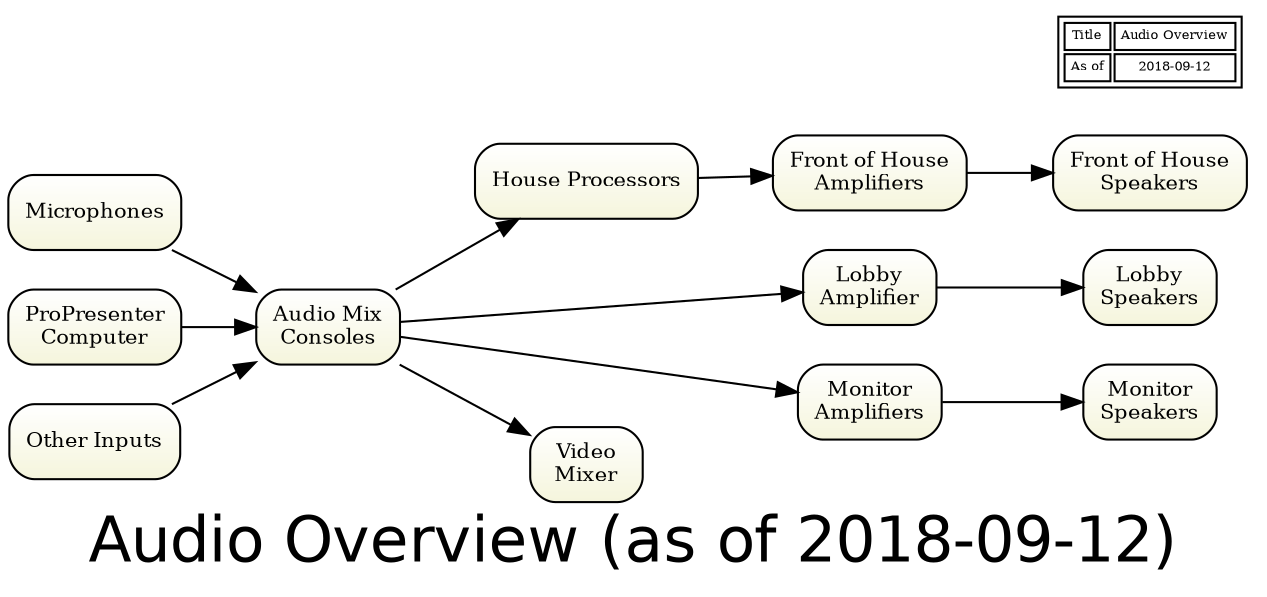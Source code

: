 digraph overview { 
graph [overlap = true, fontsize = 30, rankdir=LR 
      label="Audio Overview (as of 2018-09-12)", 
      fontname = Helvetica]

node [shape=Mrecord, tooltip="" , fontsize = 10, 
      fillcolor="white:beige" , style=filled  
      gradientangle=270]

mics [label="Microphones"]
ppcomputer [label="ProPresenter\nComputer"]
otherinputs [label="Other Inputs"]

consoles [label="Audio Mix\nConsoles"]

mics        -> consoles
ppcomputer  -> consoles  
otherinputs -> consoles

dsp [label="House Processors"]
consoles  -> dsp  

houseamp [label="Front of House\nAmplifiers"]

dsp  -> houseamp 
houseamp -> housespeakers 

housespeakers [label="Front of House\nSpeakers"]

lobbyamp [label="Lobby\nAmplifier"]

lobbyspeakers [label="Lobby\nSpeakers"]

consoles    -> lobbyamp
lobbyamp    -> lobbyspeakers
 
monitoramp [label="Monitor\nAmplifiers"]  
 
monitorspeakers [label="Monitor\nSpeakers"] 
 
consoles  -> monitoramp 
monitoramp  -> monitorspeakers 

videomixer [label="Video\nMixer"]

consoles  -> videomixer

Node [shape=plaintext, fillcolor=white, fontsize = 6]
stamp [label= <<table>
<tr><td>Title</td>
    <td>Audio Overview</td>
</tr>    
<tr><td>As of</td>
    <td>2018-09-12</td>
</tr>
</table>> ]  

{rank=same;  lobbyspeakers  housespeakers monitorspeakers}
{rank=same;  lobbyamp       houseamp      monitoramp}
{rank=same;  lobbyspeakers stamp}

} 